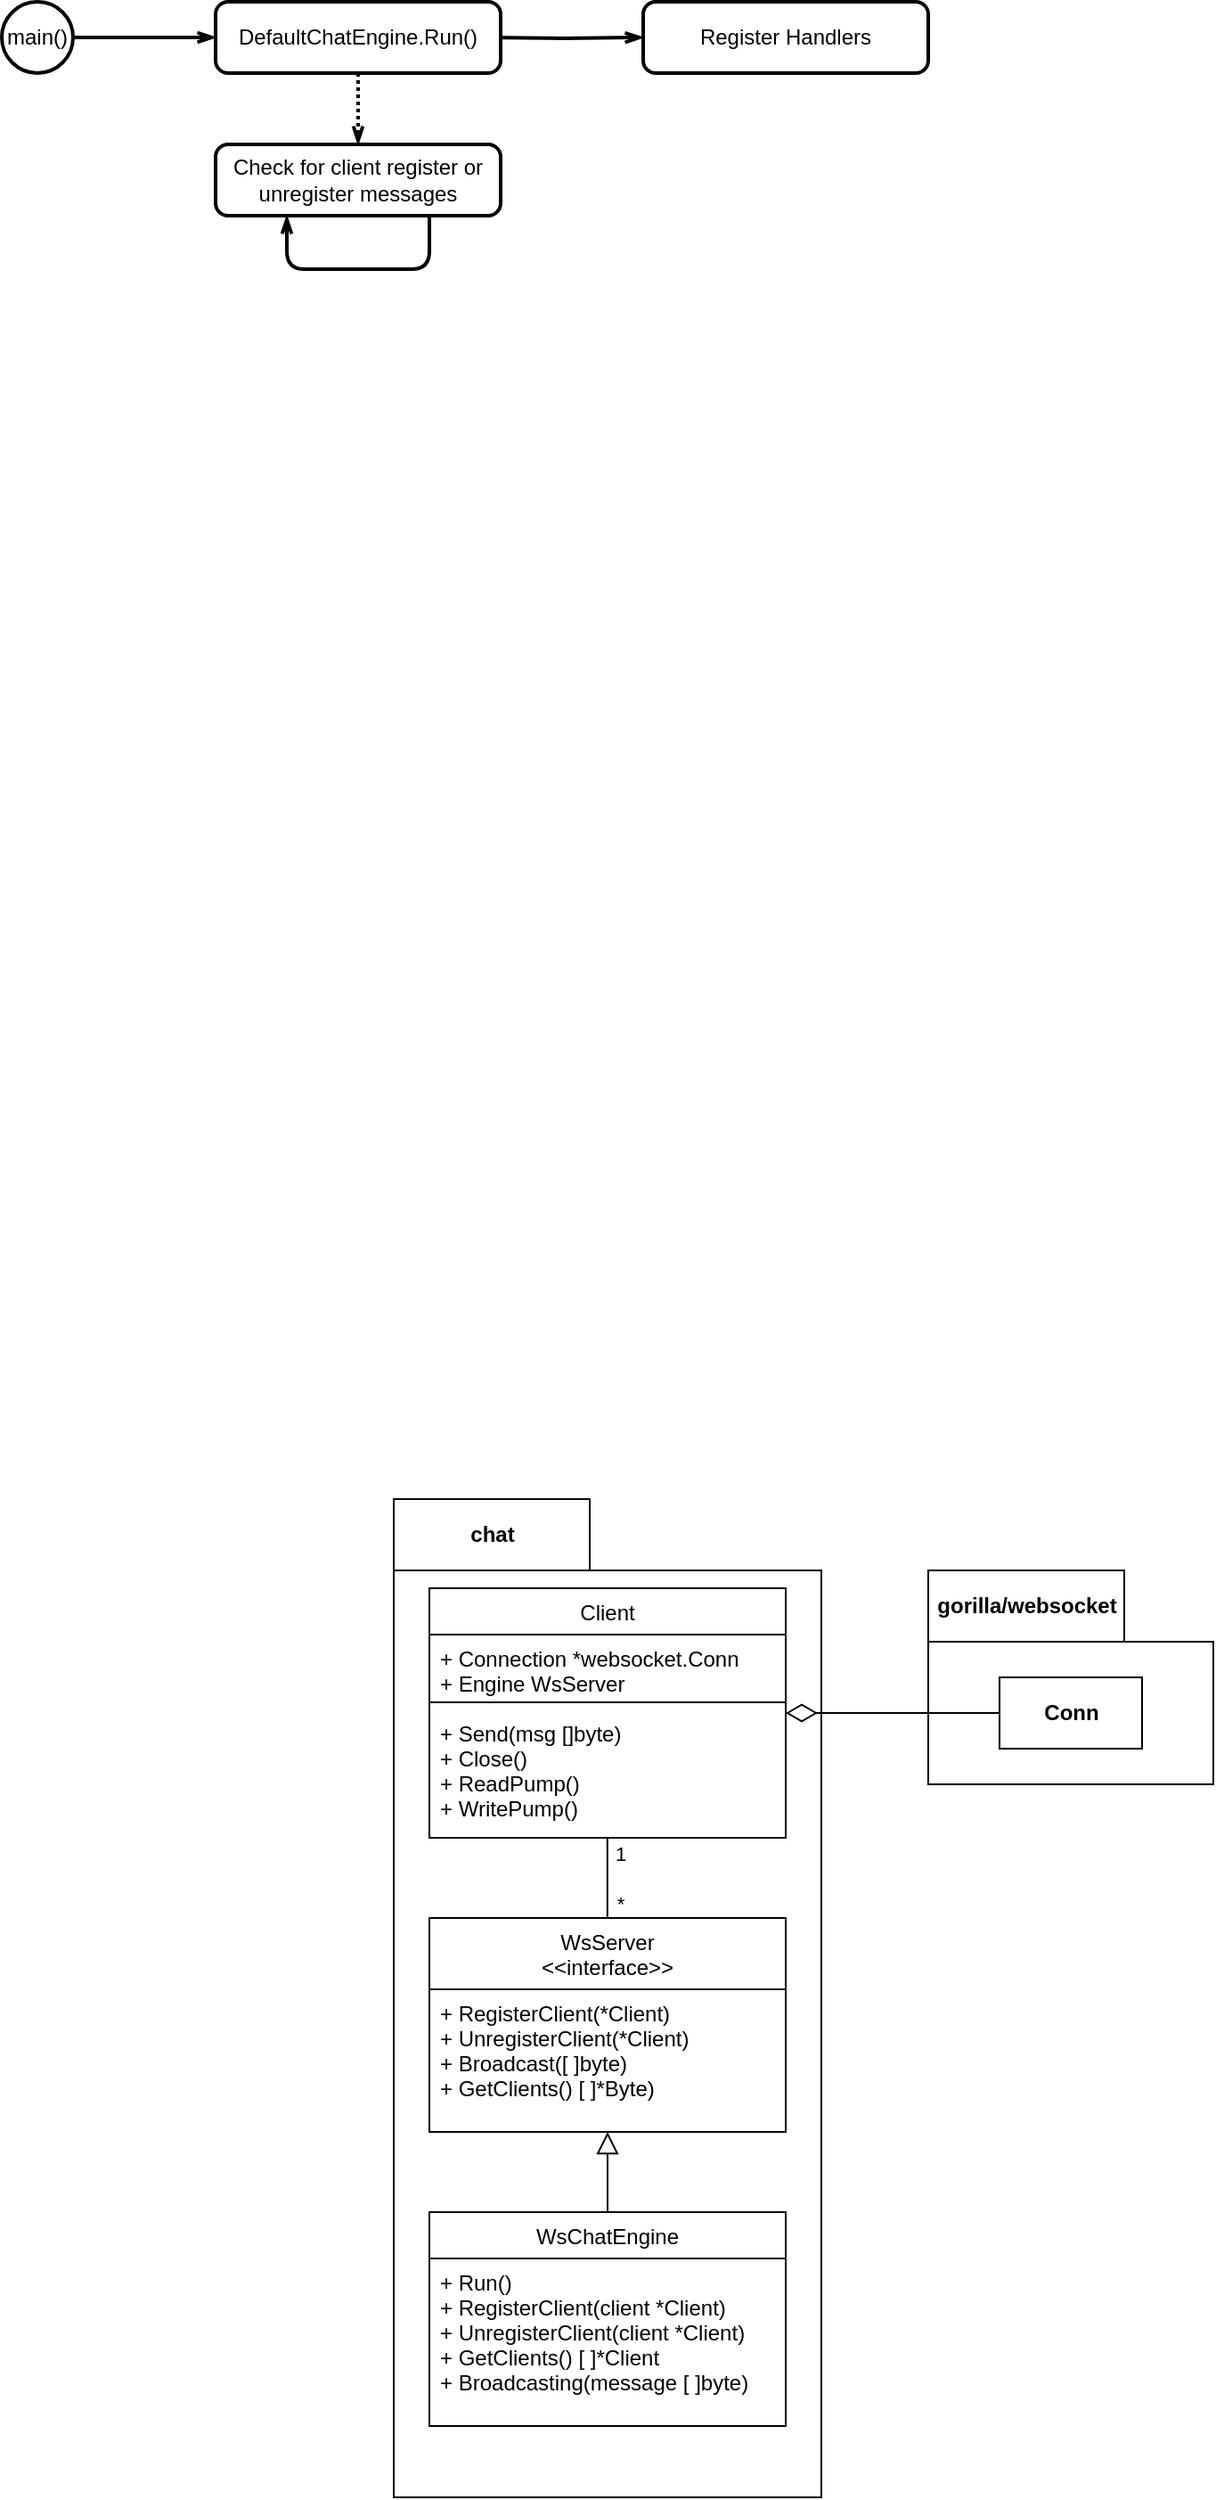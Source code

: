 <mxfile>
    <diagram id="fFWN1DyNbw18HDZ8_LvJ" name="Page-1">
        <mxGraphModel dx="639" dy="1600" grid="1" gridSize="10" guides="1" tooltips="1" connect="1" arrows="1" fold="1" page="1" pageScale="1" pageWidth="1169" pageHeight="827" math="0" shadow="0">
            <root>
                <mxCell id="0"/>
                <mxCell id="1" parent="0"/>
                <mxCell id="36" style="edgeStyle=orthogonalEdgeStyle;html=1;strokeWidth=2;endArrow=openThin;endFill=0;" parent="1" source="29" target="30" edge="1">
                    <mxGeometry relative="1" as="geometry"/>
                </mxCell>
                <mxCell id="29" value="main()" style="strokeWidth=2;html=1;shape=mxgraph.flowchart.start_2;whiteSpace=wrap;" parent="1" vertex="1">
                    <mxGeometry x="40" y="-800" width="40" height="40" as="geometry"/>
                </mxCell>
                <mxCell id="32" style="edgeStyle=none;html=1;endArrow=openThin;endFill=0;strokeWidth=2;dashed=1;dashPattern=1 1;" parent="1" source="30" target="31" edge="1">
                    <mxGeometry relative="1" as="geometry"/>
                </mxCell>
                <mxCell id="35" style="edgeStyle=orthogonalEdgeStyle;html=1;strokeWidth=2;endArrow=openThin;endFill=0;" parent="1" target="34" edge="1">
                    <mxGeometry relative="1" as="geometry">
                        <mxPoint x="310" y="-780" as="sourcePoint"/>
                    </mxGeometry>
                </mxCell>
                <mxCell id="30" value="DefaultChatEngine.Run()" style="rounded=1;whiteSpace=wrap;html=1;absoluteArcSize=1;arcSize=14;strokeWidth=2;" parent="1" vertex="1">
                    <mxGeometry x="160" y="-800" width="160" height="40" as="geometry"/>
                </mxCell>
                <mxCell id="31" value="Check for client register or unregister messages" style="rounded=1;whiteSpace=wrap;html=1;absoluteArcSize=1;arcSize=14;strokeWidth=2;" parent="1" vertex="1">
                    <mxGeometry x="160" y="-720" width="160" height="40" as="geometry"/>
                </mxCell>
                <mxCell id="33" style="edgeStyle=orthogonalEdgeStyle;html=1;strokeWidth=2;endArrow=openThin;endFill=0;" parent="1" source="31" target="31" edge="1">
                    <mxGeometry relative="1" as="geometry">
                        <mxPoint x="190" y="-700" as="targetPoint"/>
                        <Array as="points">
                            <mxPoint x="280" y="-650"/>
                            <mxPoint x="200" y="-650"/>
                        </Array>
                    </mxGeometry>
                </mxCell>
                <mxCell id="34" value="Register Handlers" style="rounded=1;whiteSpace=wrap;html=1;absoluteArcSize=1;arcSize=14;strokeWidth=2;" parent="1" vertex="1">
                    <mxGeometry x="400" y="-800" width="160" height="40" as="geometry"/>
                </mxCell>
                <mxCell id="54" value="chat" style="shape=folder;fontStyle=1;tabWidth=110;tabHeight=40;tabPosition=left;html=1;boundedLbl=1;labelInHeader=1;container=1;collapsible=0;recursiveResize=0;" parent="1" vertex="1">
                    <mxGeometry x="260" y="40" width="240" height="560" as="geometry"/>
                </mxCell>
                <mxCell id="41" value="Client" style="swimlane;fontStyle=0;childLayout=stackLayout;horizontal=1;startSize=26;fillColor=none;horizontalStack=0;resizeParent=1;resizeParentMax=0;resizeLast=0;collapsible=1;marginBottom=0;" parent="54" vertex="1">
                    <mxGeometry x="20" y="50" width="200" height="140" as="geometry"/>
                </mxCell>
                <mxCell id="44" value="+ Connection *websocket.Conn&#10;+ Engine WsServer" style="text;strokeColor=none;fillColor=none;align=left;verticalAlign=top;spacingLeft=4;spacingRight=4;overflow=hidden;rotatable=0;points=[[0,0.5],[1,0.5]];portConstraint=eastwest;" parent="41" vertex="1">
                    <mxGeometry y="26" width="200" height="34" as="geometry"/>
                </mxCell>
                <mxCell id="49" value="" style="line;strokeWidth=1;fillColor=none;align=left;verticalAlign=middle;spacingTop=-1;spacingLeft=3;spacingRight=3;rotatable=0;labelPosition=right;points=[];portConstraint=eastwest;strokeColor=inherit;" parent="41" vertex="1">
                    <mxGeometry y="60" width="200" height="8" as="geometry"/>
                </mxCell>
                <mxCell id="50" value="+ Send(msg []byte)&#10;+ Close()&#10;+ ReadPump()&#10;+ WritePump()" style="text;strokeColor=none;fillColor=none;align=left;verticalAlign=top;spacingLeft=4;spacingRight=4;overflow=hidden;rotatable=0;points=[[0,0.5],[1,0.5]];portConstraint=eastwest;" parent="41" vertex="1">
                    <mxGeometry y="68" width="200" height="72" as="geometry"/>
                </mxCell>
                <mxCell id="45" value="WsServer&#10;&lt;&lt;interface&gt;&gt;" style="swimlane;fontStyle=0;childLayout=stackLayout;horizontal=1;startSize=40;fillColor=none;horizontalStack=0;resizeParent=1;resizeParentMax=0;resizeLast=0;collapsible=1;marginBottom=0;" parent="54" vertex="1">
                    <mxGeometry x="20" y="235" width="200" height="120" as="geometry"/>
                </mxCell>
                <mxCell id="46" value="+ RegisterClient(*Client)&#10;+ UnregisterClient(*Client)&#10;+ Broadcast([ ]byte)&#10;+ GetClients() [ ]*Byte)" style="text;strokeColor=none;fillColor=none;align=left;verticalAlign=top;spacingLeft=4;spacingRight=4;overflow=hidden;rotatable=0;points=[[0,0.5],[1,0.5]];portConstraint=eastwest;" parent="45" vertex="1">
                    <mxGeometry y="40" width="200" height="80" as="geometry"/>
                </mxCell>
                <mxCell id="51" style="edgeStyle=none;html=1;endArrow=block;endFill=0;startSize=6;endSize=10;" parent="54" source="47" target="45" edge="1">
                    <mxGeometry relative="1" as="geometry">
                        <mxPoint x="270" y="360" as="targetPoint"/>
                    </mxGeometry>
                </mxCell>
                <mxCell id="47" value="WsChatEngine" style="swimlane;fontStyle=0;childLayout=stackLayout;horizontal=1;startSize=26;fillColor=none;horizontalStack=0;resizeParent=1;resizeParentMax=0;resizeLast=0;collapsible=1;marginBottom=0;" parent="54" vertex="1">
                    <mxGeometry x="20" y="400" width="200" height="120" as="geometry"/>
                </mxCell>
                <mxCell id="48" value="+ Run()&#10;+ RegisterClient(client *Client)&#10;+ UnregisterClient(client *Client)&#10;+ GetClients() [ ]*Client&#10;+ Broadcasting(message [ ]byte)" style="text;strokeColor=none;fillColor=none;align=left;verticalAlign=top;spacingLeft=4;spacingRight=4;overflow=hidden;rotatable=0;points=[[0,0.5],[1,0.5]];portConstraint=eastwest;" parent="47" vertex="1">
                    <mxGeometry y="26" width="200" height="94" as="geometry"/>
                </mxCell>
                <mxCell id="62" style="edgeStyle=none;html=1;endArrow=none;endFill=0;" edge="1" parent="54">
                    <mxGeometry relative="1" as="geometry">
                        <mxPoint x="119.9" y="235" as="sourcePoint"/>
                        <mxPoint x="119.9" y="190" as="targetPoint"/>
                    </mxGeometry>
                </mxCell>
                <mxCell id="63" value="1" style="edgeLabel;html=1;align=center;verticalAlign=middle;resizable=0;points=[];" vertex="1" connectable="0" parent="62">
                    <mxGeometry x="0.754" y="1" relative="1" as="geometry">
                        <mxPoint x="8" y="3" as="offset"/>
                    </mxGeometry>
                </mxCell>
                <mxCell id="64" value="*" style="edgeLabel;html=1;align=center;verticalAlign=middle;resizable=0;points=[];" vertex="1" connectable="0" parent="62">
                    <mxGeometry x="-0.725" relative="1" as="geometry">
                        <mxPoint x="7" y="-2" as="offset"/>
                    </mxGeometry>
                </mxCell>
                <mxCell id="56" value="gorilla/websocket" style="shape=folder;fontStyle=1;tabWidth=110;tabHeight=40;tabPosition=left;html=1;boundedLbl=1;labelInHeader=1;container=1;collapsible=0;recursiveResize=0;" parent="1" vertex="1">
                    <mxGeometry x="560" y="80" width="160" height="120" as="geometry"/>
                </mxCell>
                <mxCell id="60" value="&lt;b&gt;Conn&lt;/b&gt;" style="html=1;" parent="56" vertex="1">
                    <mxGeometry x="40" y="60" width="80" height="40" as="geometry"/>
                </mxCell>
                <mxCell id="61" style="edgeStyle=none;html=1;endArrow=diamondThin;endFill=0;startSize=6;endSize=15;" parent="1" source="60" target="41" edge="1">
                    <mxGeometry relative="1" as="geometry">
                        <mxPoint x="540" y="280" as="targetPoint"/>
                    </mxGeometry>
                </mxCell>
            </root>
        </mxGraphModel>
    </diagram>
</mxfile>